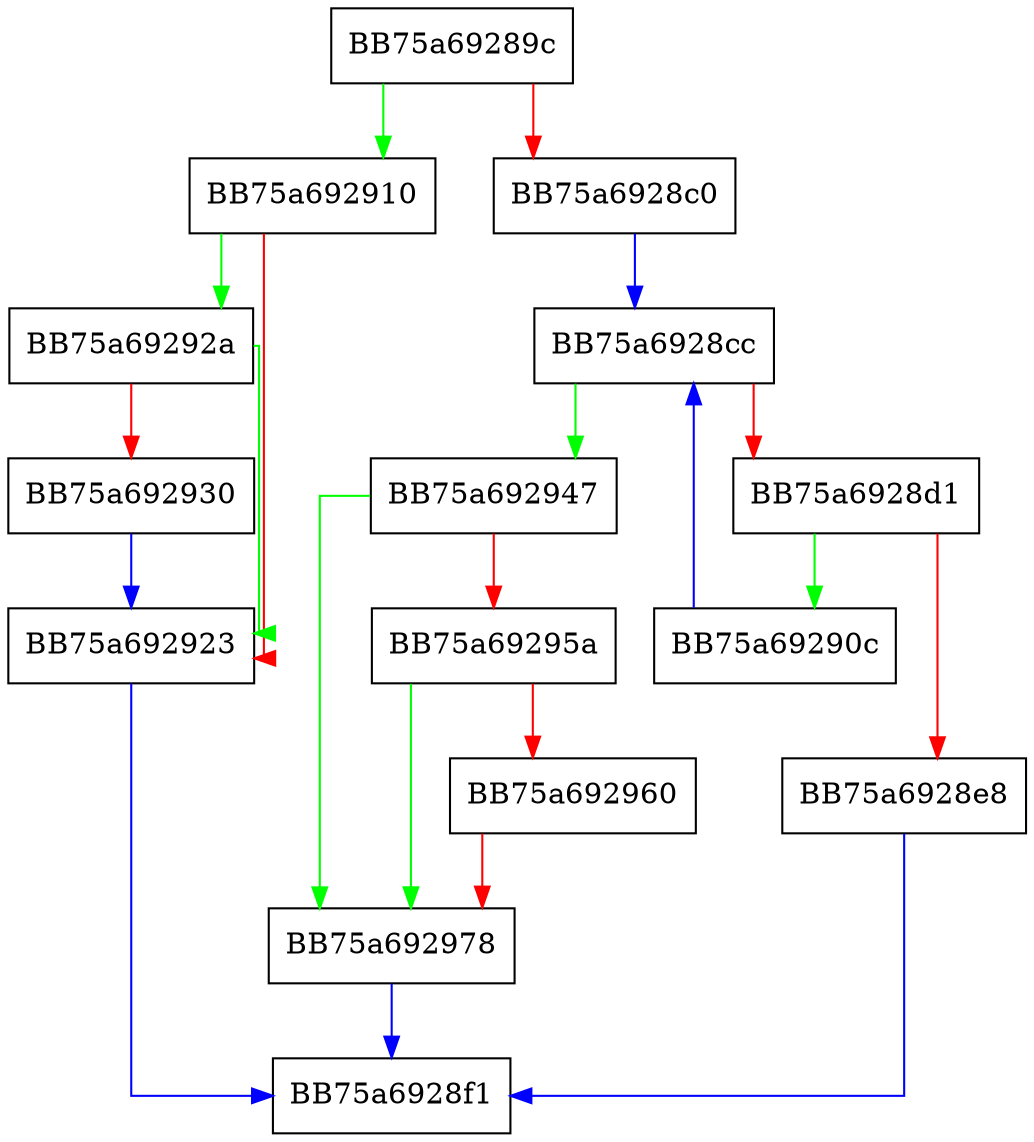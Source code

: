 digraph GetTlComponentTypeFromName {
  node [shape="box"];
  graph [splines=ortho];
  BB75a69289c -> BB75a692910 [color="green"];
  BB75a69289c -> BB75a6928c0 [color="red"];
  BB75a6928c0 -> BB75a6928cc [color="blue"];
  BB75a6928cc -> BB75a692947 [color="green"];
  BB75a6928cc -> BB75a6928d1 [color="red"];
  BB75a6928d1 -> BB75a69290c [color="green"];
  BB75a6928d1 -> BB75a6928e8 [color="red"];
  BB75a6928e8 -> BB75a6928f1 [color="blue"];
  BB75a69290c -> BB75a6928cc [color="blue"];
  BB75a692910 -> BB75a69292a [color="green"];
  BB75a692910 -> BB75a692923 [color="red"];
  BB75a692923 -> BB75a6928f1 [color="blue"];
  BB75a69292a -> BB75a692923 [color="green"];
  BB75a69292a -> BB75a692930 [color="red"];
  BB75a692930 -> BB75a692923 [color="blue"];
  BB75a692947 -> BB75a692978 [color="green"];
  BB75a692947 -> BB75a69295a [color="red"];
  BB75a69295a -> BB75a692978 [color="green"];
  BB75a69295a -> BB75a692960 [color="red"];
  BB75a692960 -> BB75a692978 [color="red"];
  BB75a692978 -> BB75a6928f1 [color="blue"];
}